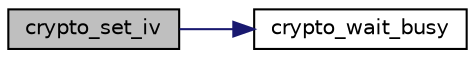 digraph "crypto_set_iv"
{
  edge [fontname="Helvetica",fontsize="10",labelfontname="Helvetica",labelfontsize="10"];
  node [fontname="Helvetica",fontsize="10",shape=record];
  rankdir="LR";
  Node1 [label="crypto_set_iv",height=0.2,width=0.4,color="black", fillcolor="grey75", style="filled", fontcolor="black"];
  Node1 -> Node2 [color="midnightblue",fontsize="10",style="solid",fontname="Helvetica"];
  Node2 [label="crypto_wait_busy",height=0.2,width=0.4,color="black", fillcolor="white", style="filled",URL="$group__crypto__file.html#gaecaa8d8b190fa22a873a76a5cf67fb62",tooltip="Wait, if the Controller is busy. "];
}

